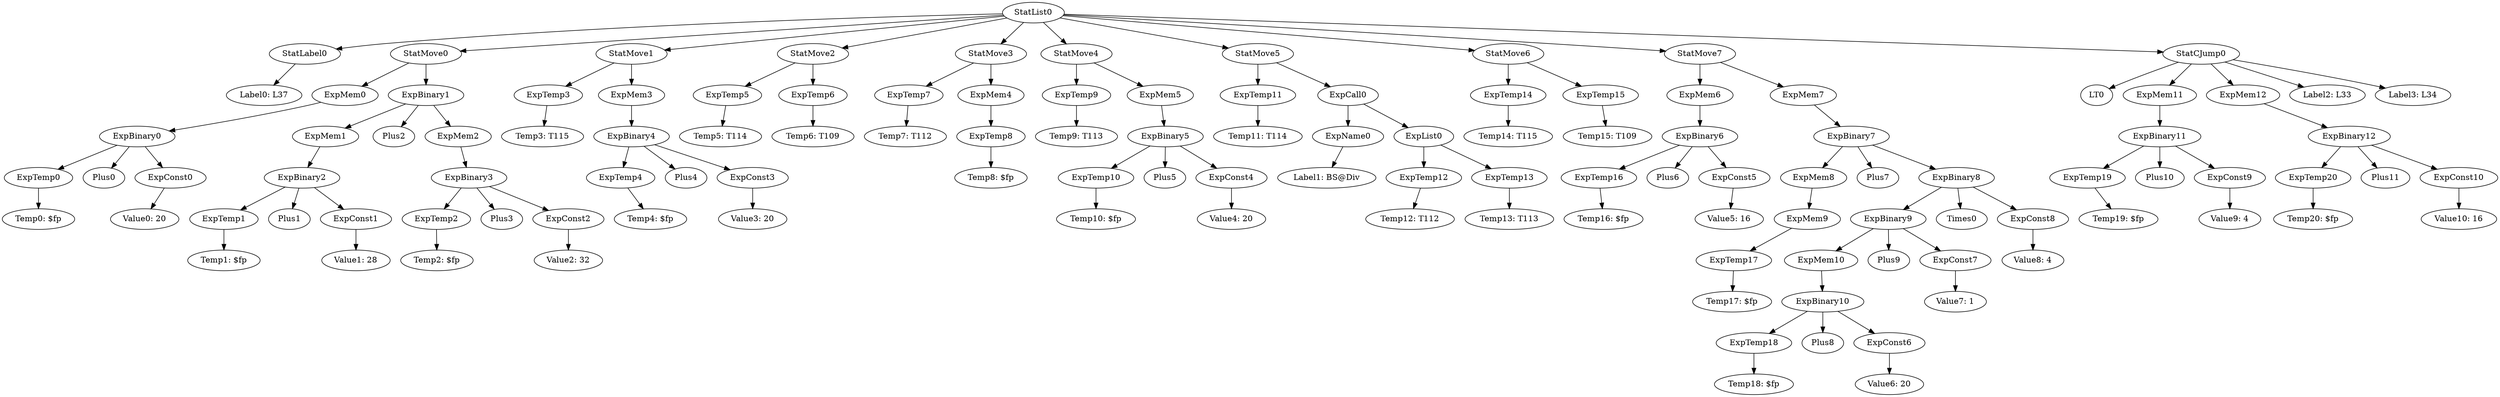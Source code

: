 digraph {
	ordering = out;
	ExpMem12 -> ExpBinary12;
	ExpBinary12 -> ExpTemp20;
	ExpBinary12 -> Plus11;
	ExpBinary12 -> ExpConst10;
	ExpTemp20 -> "Temp20: $fp";
	ExpMem11 -> ExpBinary11;
	ExpMem7 -> ExpBinary7;
	ExpBinary8 -> ExpBinary9;
	ExpBinary8 -> Times0;
	ExpBinary8 -> ExpConst8;
	ExpConst7 -> "Value7: 1";
	ExpMem10 -> ExpBinary10;
	ExpMem8 -> ExpMem9;
	ExpTemp17 -> "Temp17: $fp";
	ExpBinary10 -> ExpTemp18;
	ExpBinary10 -> Plus8;
	ExpBinary10 -> ExpConst6;
	StatMove7 -> ExpMem6;
	StatMove7 -> ExpMem7;
	ExpMem6 -> ExpBinary6;
	ExpTemp3 -> "Temp3: T115";
	ExpConst3 -> "Value3: 20";
	ExpTemp2 -> "Temp2: $fp";
	ExpTemp10 -> "Temp10: $fp";
	ExpBinary0 -> ExpTemp0;
	ExpBinary0 -> Plus0;
	ExpBinary0 -> ExpConst0;
	ExpMem4 -> ExpTemp8;
	StatMove0 -> ExpMem0;
	StatMove0 -> ExpBinary1;
	ExpTemp4 -> "Temp4: $fp";
	ExpTemp12 -> "Temp12: T112";
	ExpMem2 -> ExpBinary3;
	ExpCall0 -> ExpName0;
	ExpCall0 -> ExpList0;
	ExpConst2 -> "Value2: 32";
	ExpBinary3 -> ExpTemp2;
	ExpBinary3 -> Plus3;
	ExpBinary3 -> ExpConst2;
	ExpTemp7 -> "Temp7: T112";
	ExpTemp0 -> "Temp0: $fp";
	StatList0 -> StatLabel0;
	StatList0 -> StatMove0;
	StatList0 -> StatMove1;
	StatList0 -> StatMove2;
	StatList0 -> StatMove3;
	StatList0 -> StatMove4;
	StatList0 -> StatMove5;
	StatList0 -> StatMove6;
	StatList0 -> StatMove7;
	StatList0 -> StatCJump0;
	ExpConst6 -> "Value6: 20";
	ExpMem9 -> ExpTemp17;
	ExpMem1 -> ExpBinary2;
	ExpBinary4 -> ExpTemp4;
	ExpBinary4 -> Plus4;
	ExpBinary4 -> ExpConst3;
	ExpConst0 -> "Value0: 20";
	ExpMem3 -> ExpBinary4;
	ExpBinary1 -> ExpMem1;
	ExpBinary1 -> Plus2;
	ExpBinary1 -> ExpMem2;
	ExpMem0 -> ExpBinary0;
	ExpConst10 -> "Value10: 16";
	StatMove4 -> ExpTemp9;
	StatMove4 -> ExpMem5;
	ExpTemp1 -> "Temp1: $fp";
	ExpTemp5 -> "Temp5: T114";
	ExpTemp14 -> "Temp14: T115";
	StatMove1 -> ExpTemp3;
	StatMove1 -> ExpMem3;
	ExpTemp18 -> "Temp18: $fp";
	ExpBinary7 -> ExpMem8;
	ExpBinary7 -> Plus7;
	ExpBinary7 -> ExpBinary8;
	ExpTemp8 -> "Temp8: $fp";
	ExpBinary2 -> ExpTemp1;
	ExpBinary2 -> Plus1;
	ExpBinary2 -> ExpConst1;
	StatLabel0 -> "Label0: L37";
	ExpMem5 -> ExpBinary5;
	ExpConst1 -> "Value1: 28";
	ExpConst5 -> "Value5: 16";
	StatMove5 -> ExpTemp11;
	StatMove5 -> ExpCall0;
	ExpTemp19 -> "Temp19: $fp";
	StatMove2 -> ExpTemp5;
	StatMove2 -> ExpTemp6;
	StatMove3 -> ExpTemp7;
	StatMove3 -> ExpMem4;
	ExpTemp11 -> "Temp11: T114";
	ExpBinary9 -> ExpMem10;
	ExpBinary9 -> Plus9;
	ExpBinary9 -> ExpConst7;
	ExpTemp9 -> "Temp9: T113";
	ExpConst9 -> "Value9: 4";
	ExpBinary11 -> ExpTemp19;
	ExpBinary11 -> Plus10;
	ExpBinary11 -> ExpConst9;
	ExpBinary5 -> ExpTemp10;
	ExpBinary5 -> Plus5;
	ExpBinary5 -> ExpConst4;
	ExpConst8 -> "Value8: 4";
	ExpConst4 -> "Value4: 20";
	ExpName0 -> "Label1: BS@Div";
	StatCJump0 -> LT0;
	StatCJump0 -> ExpMem11;
	StatCJump0 -> ExpMem12;
	StatCJump0 -> "Label2: L33";
	StatCJump0 -> "Label3: L34";
	ExpList0 -> ExpTemp12;
	ExpList0 -> ExpTemp13;
	ExpTemp15 -> "Temp15: T109";
	ExpTemp13 -> "Temp13: T113";
	ExpBinary6 -> ExpTemp16;
	ExpBinary6 -> Plus6;
	ExpBinary6 -> ExpConst5;
	ExpTemp16 -> "Temp16: $fp";
	ExpTemp6 -> "Temp6: T109";
	StatMove6 -> ExpTemp14;
	StatMove6 -> ExpTemp15;
}

